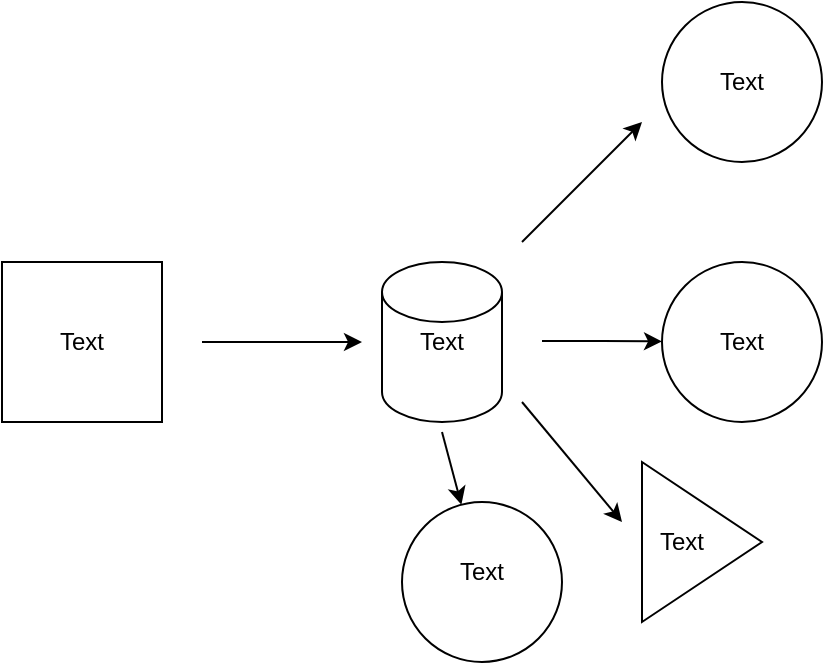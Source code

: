 <mxfile version="22.1.4" type="github">
  <diagram name="Pagină-1" id="lK-3OKJSgrDxUNlFdY-_">
    <mxGraphModel dx="954" dy="592" grid="1" gridSize="10" guides="1" tooltips="1" connect="1" arrows="1" fold="1" page="1" pageScale="1" pageWidth="827" pageHeight="1169" math="0" shadow="0">
      <root>
        <mxCell id="0" />
        <mxCell id="1" parent="0" />
        <mxCell id="WSvQWB29_eNkPEW9ixAx-1" value="" style="whiteSpace=wrap;html=1;aspect=fixed;" vertex="1" parent="1">
          <mxGeometry x="60" y="180" width="80" height="80" as="geometry" />
        </mxCell>
        <mxCell id="WSvQWB29_eNkPEW9ixAx-3" value="" style="ellipse;whiteSpace=wrap;html=1;aspect=fixed;" vertex="1" parent="1">
          <mxGeometry x="390" y="50" width="80" height="80" as="geometry" />
        </mxCell>
        <mxCell id="WSvQWB29_eNkPEW9ixAx-4" value="" style="triangle;whiteSpace=wrap;html=1;" vertex="1" parent="1">
          <mxGeometry x="380" y="280" width="60" height="80" as="geometry" />
        </mxCell>
        <mxCell id="WSvQWB29_eNkPEW9ixAx-5" value="" style="shape=cylinder3;whiteSpace=wrap;html=1;boundedLbl=1;backgroundOutline=1;size=15;" vertex="1" parent="1">
          <mxGeometry x="250" y="180" width="60" height="80" as="geometry" />
        </mxCell>
        <mxCell id="WSvQWB29_eNkPEW9ixAx-6" value="" style="endArrow=classic;html=1;rounded=0;" edge="1" parent="1">
          <mxGeometry width="50" height="50" relative="1" as="geometry">
            <mxPoint x="160" y="220" as="sourcePoint" />
            <mxPoint x="240" y="220" as="targetPoint" />
            <Array as="points">
              <mxPoint x="200" y="220" />
            </Array>
          </mxGeometry>
        </mxCell>
        <mxCell id="WSvQWB29_eNkPEW9ixAx-7" value="" style="endArrow=classic;html=1;rounded=0;" edge="1" parent="1">
          <mxGeometry width="50" height="50" relative="1" as="geometry">
            <mxPoint x="320" y="170" as="sourcePoint" />
            <mxPoint x="380" y="110" as="targetPoint" />
          </mxGeometry>
        </mxCell>
        <mxCell id="WSvQWB29_eNkPEW9ixAx-8" value="" style="endArrow=classic;html=1;rounded=0;" edge="1" parent="1">
          <mxGeometry width="50" height="50" relative="1" as="geometry">
            <mxPoint x="320" y="250" as="sourcePoint" />
            <mxPoint x="370" y="310" as="targetPoint" />
            <Array as="points" />
          </mxGeometry>
        </mxCell>
        <UserObject label="Text" tooltip="Baze de date" id="WSvQWB29_eNkPEW9ixAx-9">
          <mxCell style="text;html=1;strokeColor=none;fillColor=none;align=center;verticalAlign=middle;whiteSpace=wrap;rounded=0;" vertex="1" parent="1">
            <mxGeometry x="250" y="205" width="60" height="30" as="geometry" />
          </mxCell>
        </UserObject>
        <object label="Text" tooltip="Tema proiect" id="WSvQWB29_eNkPEW9ixAx-10">
          <mxCell style="text;html=1;strokeColor=none;fillColor=none;align=center;verticalAlign=middle;whiteSpace=wrap;rounded=0;" vertex="1" parent="1">
            <mxGeometry x="70" y="205" width="60" height="30" as="geometry" />
          </mxCell>
        </object>
        <object label="Text" tooltip="Autentificare" id="WSvQWB29_eNkPEW9ixAx-11">
          <mxCell style="text;html=1;strokeColor=none;fillColor=none;align=center;verticalAlign=middle;whiteSpace=wrap;rounded=0;fontSize=12;fontFamily=Helvetica;fontColor=default;" vertex="1" parent="1">
            <mxGeometry x="370" y="305" width="60" height="30" as="geometry" />
          </mxCell>
        </object>
        <UserObject label="Text" tooltip="Adaugarea " id="WSvQWB29_eNkPEW9ixAx-12">
          <mxCell style="text;html=1;strokeColor=none;fillColor=none;align=center;verticalAlign=middle;whiteSpace=wrap;rounded=0;fontSize=12;fontFamily=Helvetica;fontColor=default;" vertex="1" parent="1">
            <mxGeometry x="400" y="75" width="60" height="30" as="geometry" />
          </mxCell>
        </UserObject>
        <mxCell id="WSvQWB29_eNkPEW9ixAx-13" value="" style="endArrow=classic;html=1;rounded=0;fontFamily=Helvetica;fontSize=12;fontColor=default;" edge="1" parent="1" target="WSvQWB29_eNkPEW9ixAx-14">
          <mxGeometry width="50" height="50" relative="1" as="geometry">
            <mxPoint x="330" y="219.5" as="sourcePoint" />
            <mxPoint x="410" y="219.5" as="targetPoint" />
            <Array as="points">
              <mxPoint x="360" y="219.5" />
            </Array>
          </mxGeometry>
        </mxCell>
        <mxCell id="WSvQWB29_eNkPEW9ixAx-14" value="" style="ellipse;whiteSpace=wrap;html=1;aspect=fixed;rounded=0;align=center;verticalAlign=middle;fontFamily=Helvetica;fontSize=12;fontColor=default;fillColor=none;gradientColor=none;" vertex="1" parent="1">
          <mxGeometry x="390" y="180" width="80" height="80" as="geometry" />
        </mxCell>
        <UserObject label="Text" tooltip="Sprint Traking" id="WSvQWB29_eNkPEW9ixAx-15">
          <mxCell style="text;html=1;strokeColor=none;fillColor=none;align=center;verticalAlign=middle;whiteSpace=wrap;rounded=0;fontSize=12;fontFamily=Helvetica;fontColor=default;" vertex="1" parent="1">
            <mxGeometry x="400" y="205" width="60" height="30" as="geometry" />
          </mxCell>
        </UserObject>
        <mxCell id="WSvQWB29_eNkPEW9ixAx-16" value="" style="endArrow=classic;html=1;rounded=0;fontFamily=Helvetica;fontSize=12;fontColor=default;" edge="1" parent="1" target="WSvQWB29_eNkPEW9ixAx-17">
          <mxGeometry width="50" height="50" relative="1" as="geometry">
            <mxPoint x="280" y="265" as="sourcePoint" />
            <mxPoint x="300" y="340" as="targetPoint" />
          </mxGeometry>
        </mxCell>
        <mxCell id="WSvQWB29_eNkPEW9ixAx-17" value="" style="ellipse;whiteSpace=wrap;html=1;aspect=fixed;rounded=0;align=center;verticalAlign=middle;fontFamily=Helvetica;fontSize=12;fontColor=default;fillColor=none;gradientColor=none;" vertex="1" parent="1">
          <mxGeometry x="260" y="300" width="80" height="80" as="geometry" />
        </mxCell>
        <UserObject label="Text" tooltip="Actualizarea starii spliturilor" id="WSvQWB29_eNkPEW9ixAx-19">
          <mxCell style="text;html=1;strokeColor=none;fillColor=none;align=center;verticalAlign=middle;whiteSpace=wrap;rounded=0;fontSize=12;fontFamily=Helvetica;fontColor=default;" vertex="1" parent="1">
            <mxGeometry x="270" y="320" width="60" height="30" as="geometry" />
          </mxCell>
        </UserObject>
      </root>
    </mxGraphModel>
  </diagram>
</mxfile>
